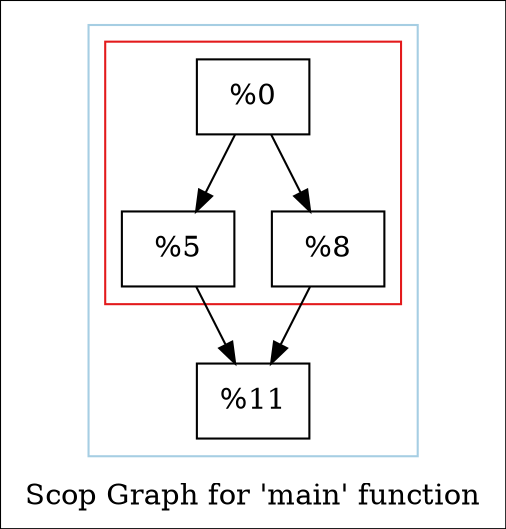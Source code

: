 digraph "Scop Graph for 'main' function" {
	label="Scop Graph for 'main' function";

	Node0x2803a50 [shape=record,label="{%0}"];
	Node0x2803a50 -> Node0x27fd960;
	Node0x2803a50 -> Node0x27fa7d0;
	Node0x27fd960 [shape=record,label="{%5}"];
	Node0x27fd960 -> Node0x2802870;
	Node0x2802870 [shape=record,label="{%11}"];
	Node0x27fa7d0 [shape=record,label="{%8}"];
	Node0x27fa7d0 -> Node0x2802870;
	colorscheme = "paired12"
        subgraph cluster_0x2800540 {
          label = "";
          style = solid;
          color = 1
          subgraph cluster_0x27d50e0 {
            label = "";
            style = solid;
            color = 6
            Node0x2803a50;
            Node0x27fd960;
            Node0x27fa7d0;
          }
          Node0x2802870;
        }
}
